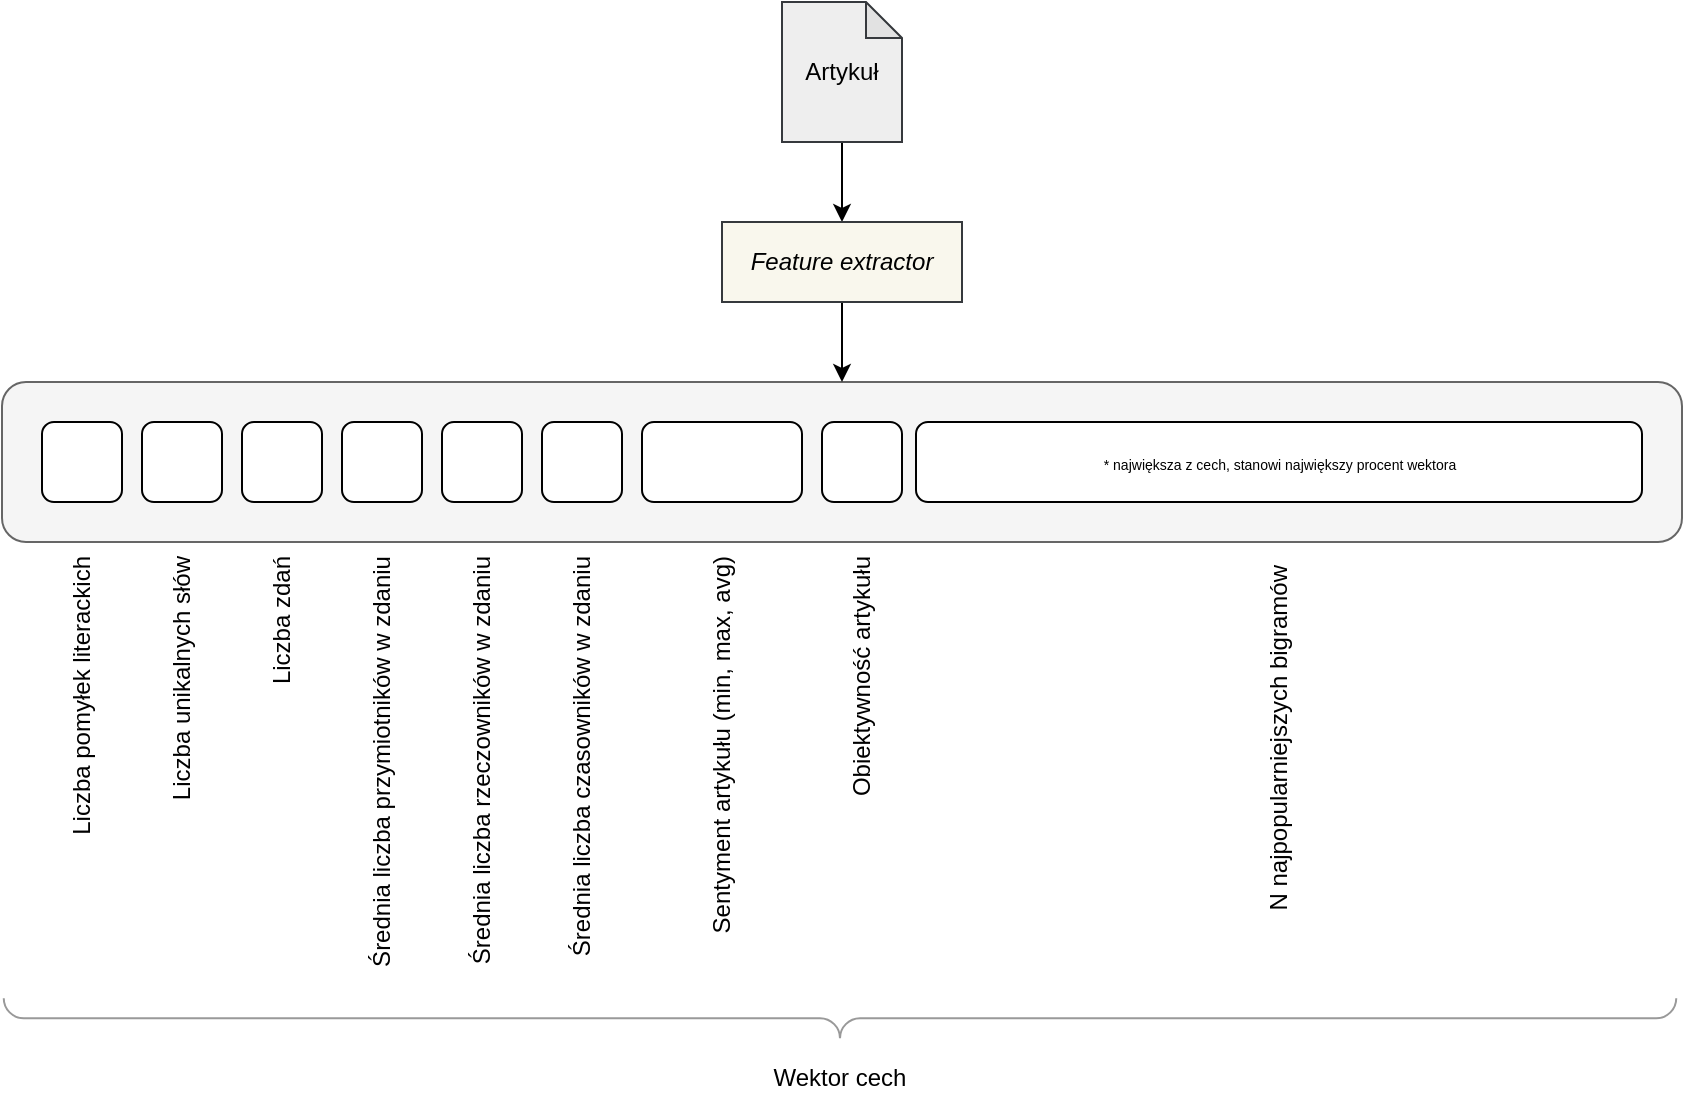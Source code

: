 <mxfile version="14.4.3" type="device"><diagram id="r903RCVOpt5o-pnySu3z" name="Page-1"><mxGraphModel dx="946" dy="672" grid="0" gridSize="10" guides="1" tooltips="1" connect="1" arrows="1" fold="1" page="1" pageScale="1" pageWidth="827" pageHeight="1169" math="0" shadow="0"><root><mxCell id="0"/><mxCell id="1" parent="0"/><mxCell id="GFNz2HIsUFrW9Prrg1We-2" value="" style="rounded=1;whiteSpace=wrap;html=1;fillColor=#f5f5f5;strokeColor=#666666;fontColor=#333333;" vertex="1" parent="1"><mxGeometry x="40" y="200" width="840" height="80" as="geometry"/></mxCell><mxCell id="GFNz2HIsUFrW9Prrg1We-4" value="" style="rounded=1;whiteSpace=wrap;html=1;" vertex="1" parent="1"><mxGeometry x="60" y="220" width="40" height="40" as="geometry"/></mxCell><mxCell id="GFNz2HIsUFrW9Prrg1We-5" value="" style="rounded=1;whiteSpace=wrap;html=1;fontStyle=1" vertex="1" parent="1"><mxGeometry x="260" y="220" width="40" height="40" as="geometry"/></mxCell><mxCell id="GFNz2HIsUFrW9Prrg1We-6" value="" style="rounded=1;whiteSpace=wrap;html=1;fontStyle=1" vertex="1" parent="1"><mxGeometry x="110" y="220" width="40" height="40" as="geometry"/></mxCell><mxCell id="GFNz2HIsUFrW9Prrg1We-7" value="" style="rounded=1;whiteSpace=wrap;html=1;fontStyle=1" vertex="1" parent="1"><mxGeometry x="160" y="220" width="40" height="40" as="geometry"/></mxCell><mxCell id="GFNz2HIsUFrW9Prrg1We-8" value="" style="rounded=1;whiteSpace=wrap;html=1;fontStyle=1" vertex="1" parent="1"><mxGeometry x="210" y="220" width="40" height="40" as="geometry"/></mxCell><mxCell id="GFNz2HIsUFrW9Prrg1We-9" value="" style="rounded=1;whiteSpace=wrap;html=1;fontStyle=1" vertex="1" parent="1"><mxGeometry x="310" y="220" width="40" height="40" as="geometry"/></mxCell><mxCell id="GFNz2HIsUFrW9Prrg1We-11" value="" style="rounded=1;whiteSpace=wrap;html=1;" vertex="1" parent="1"><mxGeometry x="360" y="220" width="80" height="40" as="geometry"/></mxCell><mxCell id="GFNz2HIsUFrW9Prrg1We-12" value="" style="rounded=1;whiteSpace=wrap;html=1;" vertex="1" parent="1"><mxGeometry x="450" y="220" width="40" height="40" as="geometry"/></mxCell><mxCell id="GFNz2HIsUFrW9Prrg1We-13" value="" style="rounded=1;whiteSpace=wrap;html=1;" vertex="1" parent="1"><mxGeometry x="497" y="220" width="363" height="40" as="geometry"/></mxCell><mxCell id="GFNz2HIsUFrW9Prrg1We-16" value="Liczba pomyłek literackich" style="text;html=1;strokeColor=none;fillColor=none;align=right;verticalAlign=middle;whiteSpace=wrap;rounded=0;rotation=-90;" vertex="1" parent="1"><mxGeometry x="-25" y="380" width="210" height="20" as="geometry"/></mxCell><mxCell id="GFNz2HIsUFrW9Prrg1We-18" value="Liczba unikalnych słów" style="text;html=1;strokeColor=none;fillColor=none;align=right;verticalAlign=middle;whiteSpace=wrap;rounded=0;rotation=-90;" vertex="1" parent="1"><mxGeometry x="25" y="380" width="210" height="20" as="geometry"/></mxCell><mxCell id="GFNz2HIsUFrW9Prrg1We-19" value="Liczba zdań" style="text;html=1;strokeColor=none;fillColor=none;align=right;verticalAlign=middle;whiteSpace=wrap;rounded=0;rotation=-90;" vertex="1" parent="1"><mxGeometry x="75" y="380" width="210" height="20" as="geometry"/></mxCell><mxCell id="GFNz2HIsUFrW9Prrg1We-20" value="Średnia liczba przymiotników w zdaniu" style="text;html=1;strokeColor=none;fillColor=none;align=right;verticalAlign=middle;whiteSpace=wrap;rounded=0;rotation=-90;" vertex="1" parent="1"><mxGeometry x="125" y="380" width="210" height="20" as="geometry"/></mxCell><mxCell id="GFNz2HIsUFrW9Prrg1We-21" value="Średnia liczba rzeczowników w zdaniu" style="text;html=1;strokeColor=none;fillColor=none;align=right;verticalAlign=middle;whiteSpace=wrap;rounded=0;rotation=-90;" vertex="1" parent="1"><mxGeometry x="175" y="380" width="210" height="20" as="geometry"/></mxCell><mxCell id="GFNz2HIsUFrW9Prrg1We-22" value="Średnia liczba czasowników w zdaniu" style="text;html=1;strokeColor=none;fillColor=none;align=right;verticalAlign=middle;whiteSpace=wrap;rounded=0;rotation=-90;" vertex="1" parent="1"><mxGeometry x="225" y="380" width="210" height="20" as="geometry"/></mxCell><mxCell id="GFNz2HIsUFrW9Prrg1We-23" value="Sentyment artykułu (min, max, avg)" style="text;html=1;strokeColor=none;fillColor=none;align=right;verticalAlign=middle;whiteSpace=wrap;rounded=0;rotation=-90;" vertex="1" parent="1"><mxGeometry x="295" y="380" width="210" height="20" as="geometry"/></mxCell><mxCell id="GFNz2HIsUFrW9Prrg1We-24" value="Obiektywność artykułu" style="text;html=1;strokeColor=none;fillColor=none;align=right;verticalAlign=middle;whiteSpace=wrap;rounded=0;rotation=-90;" vertex="1" parent="1"><mxGeometry x="365" y="380" width="210" height="20" as="geometry"/></mxCell><mxCell id="GFNz2HIsUFrW9Prrg1We-25" value="N najpopularniejszych bigramów" style="text;html=1;strokeColor=none;fillColor=none;align=right;verticalAlign=middle;whiteSpace=wrap;rounded=0;rotation=-90;" vertex="1" parent="1"><mxGeometry x="558.5" y="400" width="240" height="20" as="geometry"/></mxCell><mxCell id="GFNz2HIsUFrW9Prrg1We-26" value="&lt;font style=&quot;font-size: 7px&quot;&gt;* największa z cech, stanowi największy procent wektora&lt;/font&gt;" style="text;html=1;strokeColor=none;fillColor=none;align=center;verticalAlign=middle;whiteSpace=wrap;rounded=0;" vertex="1" parent="1"><mxGeometry x="588.5" y="230" width="180" height="20" as="geometry"/></mxCell><mxCell id="GFNz2HIsUFrW9Prrg1We-34" value="" style="edgeStyle=orthogonalEdgeStyle;rounded=0;orthogonalLoop=1;jettySize=auto;html=1;" edge="1" parent="1" source="GFNz2HIsUFrW9Prrg1We-29" target="GFNz2HIsUFrW9Prrg1We-32"><mxGeometry relative="1" as="geometry"/></mxCell><mxCell id="GFNz2HIsUFrW9Prrg1We-29" value="Artykuł" style="shape=note;whiteSpace=wrap;html=1;backgroundOutline=1;darkOpacity=0.05;strokeColor=#36393d;fillColor=#eeeeee;size=18;" vertex="1" parent="1"><mxGeometry x="430" y="10" width="60" height="70" as="geometry"/></mxCell><mxCell id="GFNz2HIsUFrW9Prrg1We-33" value="" style="edgeStyle=orthogonalEdgeStyle;rounded=0;orthogonalLoop=1;jettySize=auto;html=1;" edge="1" parent="1" source="GFNz2HIsUFrW9Prrg1We-32"><mxGeometry relative="1" as="geometry"><mxPoint x="460" y="200" as="targetPoint"/></mxGeometry></mxCell><mxCell id="GFNz2HIsUFrW9Prrg1We-32" value="&lt;i&gt;Feature extractor&lt;/i&gt;" style="rounded=0;whiteSpace=wrap;html=1;strokeColor=#36393d;fillColor=#f9f7ed;" vertex="1" parent="1"><mxGeometry x="400" y="120" width="120" height="40" as="geometry"/></mxCell><mxCell id="GFNz2HIsUFrW9Prrg1We-35" value="" style="labelPosition=right;align=left;strokeWidth=1;shape=mxgraph.mockup.markup.curlyBrace;html=1;shadow=0;dashed=0;strokeColor=#999999;direction=north;rotation=-90;" vertex="1" parent="1"><mxGeometry x="449" y="100" width="20" height="836.25" as="geometry"/></mxCell><mxCell id="GFNz2HIsUFrW9Prrg1We-36" value="Wektor cech" style="text;html=1;strokeColor=none;fillColor=none;align=center;verticalAlign=middle;whiteSpace=wrap;rounded=0;" vertex="1" parent="1"><mxGeometry x="414" y="538.12" width="90" height="20" as="geometry"/></mxCell></root></mxGraphModel></diagram></mxfile>